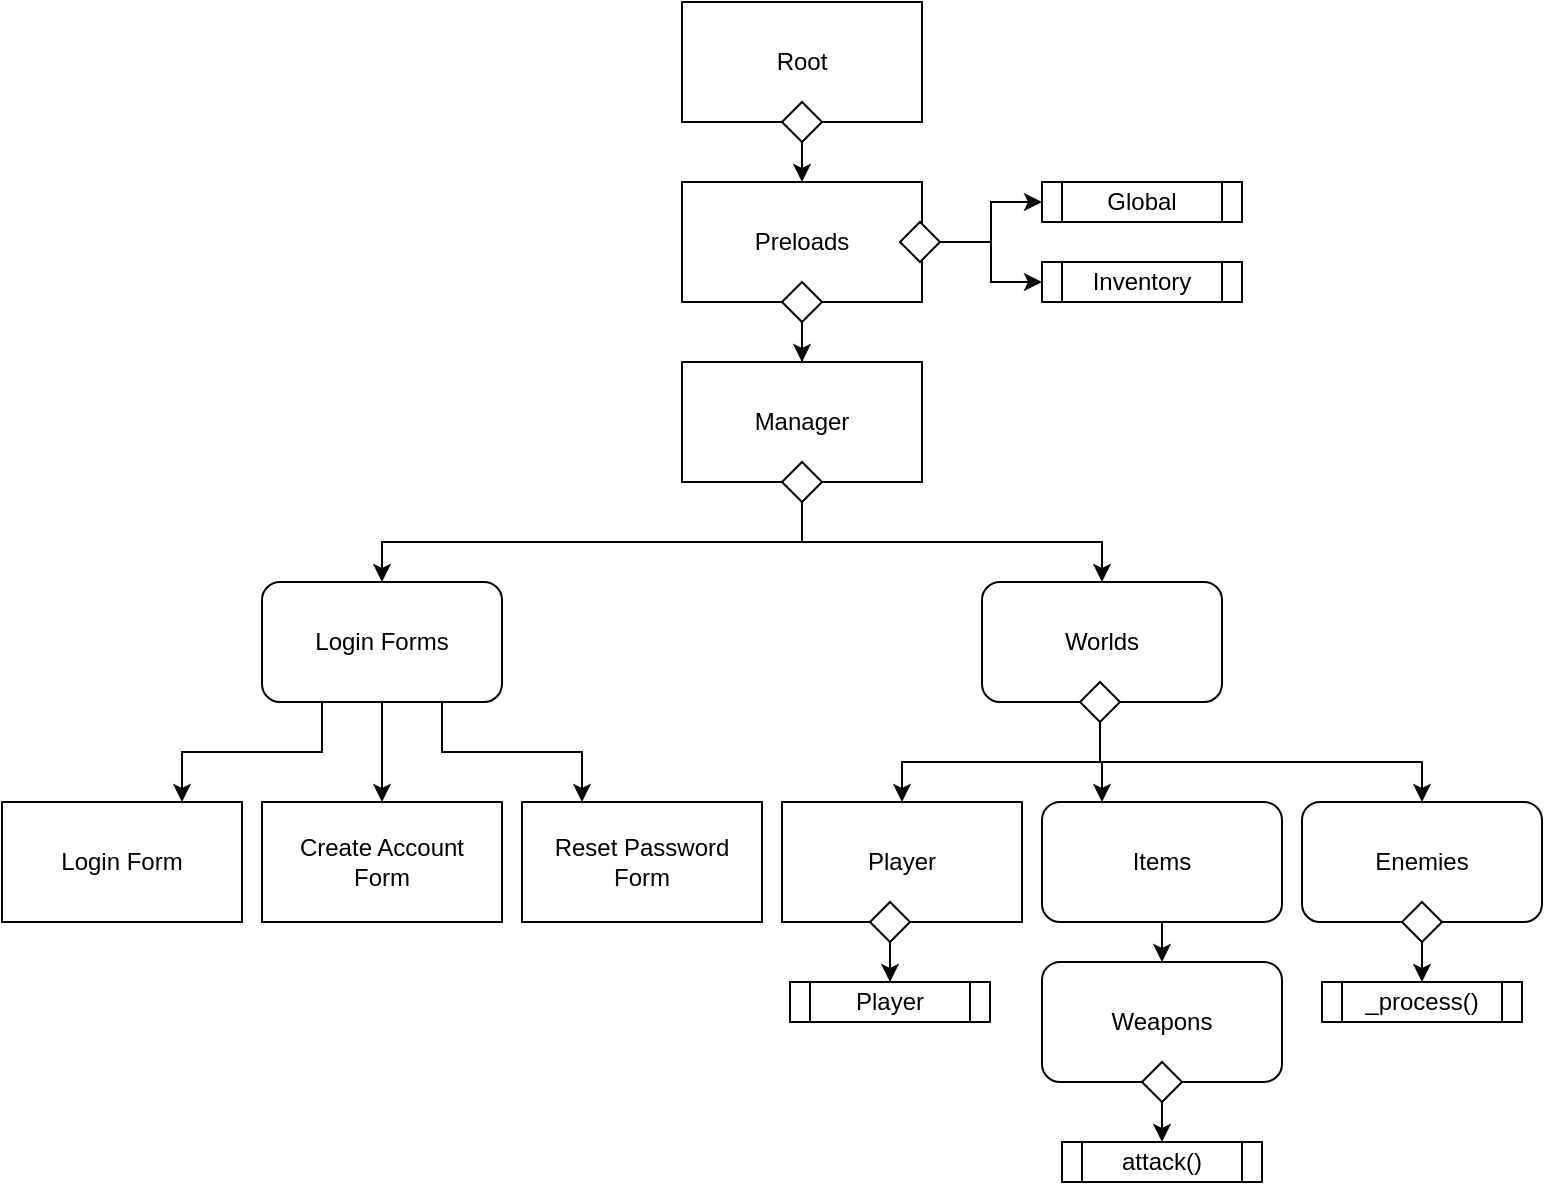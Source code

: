 <mxfile version="26.0.1">
  <diagram name="Page-1" id="V2BiXUg4ptN1ZNNVxWzB">
    <mxGraphModel dx="2261" dy="754" grid="1" gridSize="10" guides="1" tooltips="1" connect="1" arrows="1" fold="1" page="1" pageScale="1" pageWidth="827" pageHeight="1169" math="0" shadow="0">
      <root>
        <mxCell id="0" />
        <mxCell id="1" parent="0" />
        <mxCell id="4hNE5wpbfr4ElaiZk2uJ-1" value="Root" style="rounded=0;whiteSpace=wrap;html=1;" vertex="1" parent="1">
          <mxGeometry x="320" y="80" width="120" height="60" as="geometry" />
        </mxCell>
        <mxCell id="4hNE5wpbfr4ElaiZk2uJ-5" style="edgeStyle=orthogonalEdgeStyle;rounded=0;orthogonalLoop=1;jettySize=auto;html=1;exitX=0.5;exitY=1;exitDx=0;exitDy=0;entryX=0.5;entryY=0;entryDx=0;entryDy=0;fontFamily=Helvetica;fontSize=12;fontColor=default;" edge="1" parent="1" source="4hNE5wpbfr4ElaiZk2uJ-3" target="4hNE5wpbfr4ElaiZk2uJ-4">
          <mxGeometry relative="1" as="geometry" />
        </mxCell>
        <mxCell id="4hNE5wpbfr4ElaiZk2uJ-3" value="" style="rhombus;whiteSpace=wrap;html=1;rounded=0;strokeColor=default;align=center;verticalAlign=middle;fontFamily=Helvetica;fontSize=12;fontColor=default;fillColor=default;" vertex="1" parent="1">
          <mxGeometry x="370" y="130" width="20" height="20" as="geometry" />
        </mxCell>
        <mxCell id="4hNE5wpbfr4ElaiZk2uJ-4" value="Preloads" style="rounded=0;whiteSpace=wrap;html=1;" vertex="1" parent="1">
          <mxGeometry x="320" y="170" width="120" height="60" as="geometry" />
        </mxCell>
        <mxCell id="4hNE5wpbfr4ElaiZk2uJ-8" style="edgeStyle=orthogonalEdgeStyle;rounded=0;orthogonalLoop=1;jettySize=auto;html=1;exitX=1;exitY=0.5;exitDx=0;exitDy=0;entryX=0;entryY=0.5;entryDx=0;entryDy=0;fontFamily=Helvetica;fontSize=12;fontColor=default;" edge="1" parent="1" source="4hNE5wpbfr4ElaiZk2uJ-6" target="4hNE5wpbfr4ElaiZk2uJ-7">
          <mxGeometry relative="1" as="geometry" />
        </mxCell>
        <mxCell id="4hNE5wpbfr4ElaiZk2uJ-10" style="edgeStyle=orthogonalEdgeStyle;rounded=0;orthogonalLoop=1;jettySize=auto;html=1;exitX=1;exitY=0.5;exitDx=0;exitDy=0;entryX=0;entryY=0.5;entryDx=0;entryDy=0;fontFamily=Helvetica;fontSize=12;fontColor=default;" edge="1" parent="1" source="4hNE5wpbfr4ElaiZk2uJ-6" target="4hNE5wpbfr4ElaiZk2uJ-9">
          <mxGeometry relative="1" as="geometry" />
        </mxCell>
        <mxCell id="4hNE5wpbfr4ElaiZk2uJ-6" value="" style="rhombus;whiteSpace=wrap;html=1;rounded=0;strokeColor=default;align=center;verticalAlign=middle;fontFamily=Helvetica;fontSize=12;fontColor=default;fillColor=default;" vertex="1" parent="1">
          <mxGeometry x="429" y="190" width="20" height="20" as="geometry" />
        </mxCell>
        <mxCell id="4hNE5wpbfr4ElaiZk2uJ-7" value="Global" style="shape=process;whiteSpace=wrap;html=1;backgroundOutline=1;rounded=0;strokeColor=default;align=center;verticalAlign=middle;fontFamily=Helvetica;fontSize=12;fontColor=default;fillColor=default;" vertex="1" parent="1">
          <mxGeometry x="500" y="170" width="100" height="20" as="geometry" />
        </mxCell>
        <mxCell id="4hNE5wpbfr4ElaiZk2uJ-9" value="Inventory" style="shape=process;whiteSpace=wrap;html=1;backgroundOutline=1;rounded=0;strokeColor=default;align=center;verticalAlign=middle;fontFamily=Helvetica;fontSize=12;fontColor=default;fillColor=default;" vertex="1" parent="1">
          <mxGeometry x="500" y="210" width="100" height="20" as="geometry" />
        </mxCell>
        <mxCell id="4hNE5wpbfr4ElaiZk2uJ-11" value="Manager" style="rounded=0;whiteSpace=wrap;html=1;strokeColor=default;align=center;verticalAlign=middle;fontFamily=Helvetica;fontSize=12;fontColor=default;fillColor=default;" vertex="1" parent="1">
          <mxGeometry x="320" y="260" width="120" height="60" as="geometry" />
        </mxCell>
        <mxCell id="4hNE5wpbfr4ElaiZk2uJ-13" style="edgeStyle=orthogonalEdgeStyle;rounded=0;orthogonalLoop=1;jettySize=auto;html=1;exitX=0.5;exitY=1;exitDx=0;exitDy=0;fontFamily=Helvetica;fontSize=12;fontColor=default;" edge="1" parent="1" source="4hNE5wpbfr4ElaiZk2uJ-12" target="4hNE5wpbfr4ElaiZk2uJ-11">
          <mxGeometry relative="1" as="geometry" />
        </mxCell>
        <mxCell id="4hNE5wpbfr4ElaiZk2uJ-12" value="" style="rhombus;whiteSpace=wrap;html=1;rounded=0;strokeColor=default;align=center;verticalAlign=middle;fontFamily=Helvetica;fontSize=12;fontColor=default;fillColor=default;" vertex="1" parent="1">
          <mxGeometry x="370" y="220" width="20" height="20" as="geometry" />
        </mxCell>
        <mxCell id="4hNE5wpbfr4ElaiZk2uJ-17" style="edgeStyle=orthogonalEdgeStyle;rounded=0;orthogonalLoop=1;jettySize=auto;html=1;exitX=0.5;exitY=1;exitDx=0;exitDy=0;entryX=0.5;entryY=0;entryDx=0;entryDy=0;fontFamily=Helvetica;fontSize=12;fontColor=default;" edge="1" parent="1" source="4hNE5wpbfr4ElaiZk2uJ-14" target="4hNE5wpbfr4ElaiZk2uJ-16">
          <mxGeometry relative="1" as="geometry" />
        </mxCell>
        <mxCell id="4hNE5wpbfr4ElaiZk2uJ-29" style="edgeStyle=orthogonalEdgeStyle;rounded=0;orthogonalLoop=1;jettySize=auto;html=1;exitX=0.5;exitY=1;exitDx=0;exitDy=0;entryX=0.5;entryY=0;entryDx=0;entryDy=0;fontFamily=Helvetica;fontSize=12;fontColor=default;" edge="1" parent="1" source="4hNE5wpbfr4ElaiZk2uJ-14" target="4hNE5wpbfr4ElaiZk2uJ-28">
          <mxGeometry relative="1" as="geometry" />
        </mxCell>
        <mxCell id="4hNE5wpbfr4ElaiZk2uJ-14" value="" style="rhombus;whiteSpace=wrap;html=1;rounded=0;strokeColor=default;align=center;verticalAlign=middle;fontFamily=Helvetica;fontSize=12;fontColor=default;fillColor=default;" vertex="1" parent="1">
          <mxGeometry x="370" y="310" width="20" height="20" as="geometry" />
        </mxCell>
        <mxCell id="4hNE5wpbfr4ElaiZk2uJ-22" style="edgeStyle=orthogonalEdgeStyle;rounded=0;orthogonalLoop=1;jettySize=auto;html=1;exitX=0.5;exitY=1;exitDx=0;exitDy=0;entryX=0.5;entryY=0;entryDx=0;entryDy=0;fontFamily=Helvetica;fontSize=12;fontColor=default;" edge="1" parent="1" source="4hNE5wpbfr4ElaiZk2uJ-16" target="4hNE5wpbfr4ElaiZk2uJ-19">
          <mxGeometry relative="1" as="geometry" />
        </mxCell>
        <mxCell id="4hNE5wpbfr4ElaiZk2uJ-26" style="edgeStyle=orthogonalEdgeStyle;rounded=0;orthogonalLoop=1;jettySize=auto;html=1;exitX=0.75;exitY=1;exitDx=0;exitDy=0;entryX=0.25;entryY=0;entryDx=0;entryDy=0;fontFamily=Helvetica;fontSize=12;fontColor=default;" edge="1" parent="1" source="4hNE5wpbfr4ElaiZk2uJ-16" target="4hNE5wpbfr4ElaiZk2uJ-20">
          <mxGeometry relative="1" as="geometry" />
        </mxCell>
        <mxCell id="4hNE5wpbfr4ElaiZk2uJ-27" style="edgeStyle=orthogonalEdgeStyle;rounded=0;orthogonalLoop=1;jettySize=auto;html=1;exitX=0.25;exitY=1;exitDx=0;exitDy=0;entryX=0.75;entryY=0;entryDx=0;entryDy=0;fontFamily=Helvetica;fontSize=12;fontColor=default;" edge="1" parent="1" source="4hNE5wpbfr4ElaiZk2uJ-16" target="4hNE5wpbfr4ElaiZk2uJ-18">
          <mxGeometry relative="1" as="geometry" />
        </mxCell>
        <mxCell id="4hNE5wpbfr4ElaiZk2uJ-16" value="Login Forms" style="rounded=1;whiteSpace=wrap;html=1;strokeColor=default;align=center;verticalAlign=middle;fontFamily=Helvetica;fontSize=12;fontColor=default;fillColor=default;" vertex="1" parent="1">
          <mxGeometry x="110" y="370" width="120" height="60" as="geometry" />
        </mxCell>
        <mxCell id="4hNE5wpbfr4ElaiZk2uJ-18" value="Login Form" style="rounded=0;whiteSpace=wrap;html=1;strokeColor=default;align=center;verticalAlign=middle;fontFamily=Helvetica;fontSize=12;fontColor=default;fillColor=default;" vertex="1" parent="1">
          <mxGeometry x="-20" y="480" width="120" height="60" as="geometry" />
        </mxCell>
        <mxCell id="4hNE5wpbfr4ElaiZk2uJ-19" value="&lt;div&gt;Create Account&lt;/div&gt;&lt;div&gt;Form&lt;br&gt;&lt;/div&gt;" style="rounded=0;whiteSpace=wrap;html=1;strokeColor=default;align=center;verticalAlign=middle;fontFamily=Helvetica;fontSize=12;fontColor=default;fillColor=default;" vertex="1" parent="1">
          <mxGeometry x="110" y="480" width="120" height="60" as="geometry" />
        </mxCell>
        <mxCell id="4hNE5wpbfr4ElaiZk2uJ-20" value="Reset Password&lt;br&gt;Form" style="rounded=0;whiteSpace=wrap;html=1;strokeColor=default;align=center;verticalAlign=middle;fontFamily=Helvetica;fontSize=12;fontColor=default;fillColor=default;" vertex="1" parent="1">
          <mxGeometry x="240" y="480" width="120" height="60" as="geometry" />
        </mxCell>
        <mxCell id="4hNE5wpbfr4ElaiZk2uJ-28" value="Worlds" style="rounded=1;whiteSpace=wrap;html=1;strokeColor=default;align=center;verticalAlign=middle;fontFamily=Helvetica;fontSize=12;fontColor=default;fillColor=default;" vertex="1" parent="1">
          <mxGeometry x="470" y="370" width="120" height="60" as="geometry" />
        </mxCell>
        <mxCell id="4hNE5wpbfr4ElaiZk2uJ-34" style="edgeStyle=orthogonalEdgeStyle;rounded=0;orthogonalLoop=1;jettySize=auto;html=1;exitX=0.5;exitY=1;exitDx=0;exitDy=0;entryX=0.5;entryY=0;entryDx=0;entryDy=0;fontFamily=Helvetica;fontSize=12;fontColor=default;" edge="1" parent="1" source="4hNE5wpbfr4ElaiZk2uJ-31" target="4hNE5wpbfr4ElaiZk2uJ-32">
          <mxGeometry relative="1" as="geometry" />
        </mxCell>
        <mxCell id="4hNE5wpbfr4ElaiZk2uJ-37" style="edgeStyle=orthogonalEdgeStyle;rounded=0;orthogonalLoop=1;jettySize=auto;html=1;exitX=0.5;exitY=1;exitDx=0;exitDy=0;entryX=0.5;entryY=0;entryDx=0;entryDy=0;fontFamily=Helvetica;fontSize=12;fontColor=default;" edge="1" parent="1" source="4hNE5wpbfr4ElaiZk2uJ-31" target="4hNE5wpbfr4ElaiZk2uJ-36">
          <mxGeometry relative="1" as="geometry" />
        </mxCell>
        <mxCell id="4hNE5wpbfr4ElaiZk2uJ-40" style="edgeStyle=orthogonalEdgeStyle;rounded=0;orthogonalLoop=1;jettySize=auto;html=1;exitX=0.5;exitY=1;exitDx=0;exitDy=0;entryX=0.25;entryY=0;entryDx=0;entryDy=0;fontFamily=Helvetica;fontSize=12;fontColor=default;" edge="1" parent="1" source="4hNE5wpbfr4ElaiZk2uJ-31" target="4hNE5wpbfr4ElaiZk2uJ-39">
          <mxGeometry relative="1" as="geometry" />
        </mxCell>
        <mxCell id="4hNE5wpbfr4ElaiZk2uJ-31" value="" style="rhombus;whiteSpace=wrap;html=1;rounded=0;strokeColor=default;align=center;verticalAlign=middle;fontFamily=Helvetica;fontSize=12;fontColor=default;fillColor=default;" vertex="1" parent="1">
          <mxGeometry x="519" y="420" width="20" height="20" as="geometry" />
        </mxCell>
        <mxCell id="4hNE5wpbfr4ElaiZk2uJ-32" value="Player" style="rounded=0;whiteSpace=wrap;html=1;strokeColor=default;align=center;verticalAlign=middle;fontFamily=Helvetica;fontSize=12;fontColor=default;fillColor=default;" vertex="1" parent="1">
          <mxGeometry x="370" y="480" width="120" height="60" as="geometry" />
        </mxCell>
        <mxCell id="4hNE5wpbfr4ElaiZk2uJ-33" value="Player" style="shape=process;whiteSpace=wrap;html=1;backgroundOutline=1;rounded=0;strokeColor=default;align=center;verticalAlign=middle;fontFamily=Helvetica;fontSize=12;fontColor=default;fillColor=default;" vertex="1" parent="1">
          <mxGeometry x="374" y="570" width="100" height="20" as="geometry" />
        </mxCell>
        <mxCell id="4hNE5wpbfr4ElaiZk2uJ-36" value="Enemies" style="rounded=1;whiteSpace=wrap;html=1;strokeColor=default;align=center;verticalAlign=middle;fontFamily=Helvetica;fontSize=12;fontColor=default;fillColor=default;" vertex="1" parent="1">
          <mxGeometry x="630" y="480" width="120" height="60" as="geometry" />
        </mxCell>
        <mxCell id="4hNE5wpbfr4ElaiZk2uJ-43" style="edgeStyle=orthogonalEdgeStyle;rounded=0;orthogonalLoop=1;jettySize=auto;html=1;exitX=0.5;exitY=1;exitDx=0;exitDy=0;entryX=0.5;entryY=0;entryDx=0;entryDy=0;fontFamily=Helvetica;fontSize=12;fontColor=default;" edge="1" parent="1" source="4hNE5wpbfr4ElaiZk2uJ-39" target="4hNE5wpbfr4ElaiZk2uJ-42">
          <mxGeometry relative="1" as="geometry" />
        </mxCell>
        <mxCell id="4hNE5wpbfr4ElaiZk2uJ-39" value="Items" style="rounded=1;whiteSpace=wrap;html=1;strokeColor=default;align=center;verticalAlign=middle;fontFamily=Helvetica;fontSize=12;fontColor=default;fillColor=default;" vertex="1" parent="1">
          <mxGeometry x="500" y="480" width="120" height="60" as="geometry" />
        </mxCell>
        <mxCell id="4hNE5wpbfr4ElaiZk2uJ-42" value="Weapons" style="rounded=1;whiteSpace=wrap;html=1;strokeColor=default;align=center;verticalAlign=middle;fontFamily=Helvetica;fontSize=12;fontColor=default;fillColor=default;" vertex="1" parent="1">
          <mxGeometry x="500" y="560" width="120" height="60" as="geometry" />
        </mxCell>
        <mxCell id="4hNE5wpbfr4ElaiZk2uJ-45" value="attack()" style="shape=process;whiteSpace=wrap;html=1;backgroundOutline=1;rounded=0;strokeColor=default;align=center;verticalAlign=middle;fontFamily=Helvetica;fontSize=12;fontColor=default;fillColor=default;" vertex="1" parent="1">
          <mxGeometry x="510" y="650" width="100" height="20" as="geometry" />
        </mxCell>
        <mxCell id="4hNE5wpbfr4ElaiZk2uJ-48" style="edgeStyle=orthogonalEdgeStyle;rounded=0;orthogonalLoop=1;jettySize=auto;html=1;exitX=0.5;exitY=1;exitDx=0;exitDy=0;fontFamily=Helvetica;fontSize=12;fontColor=default;" edge="1" parent="1" source="4hNE5wpbfr4ElaiZk2uJ-47" target="4hNE5wpbfr4ElaiZk2uJ-33">
          <mxGeometry relative="1" as="geometry" />
        </mxCell>
        <mxCell id="4hNE5wpbfr4ElaiZk2uJ-47" value="" style="rhombus;whiteSpace=wrap;html=1;rounded=0;strokeColor=default;align=center;verticalAlign=middle;fontFamily=Helvetica;fontSize=12;fontColor=default;fillColor=default;" vertex="1" parent="1">
          <mxGeometry x="414" y="530" width="20" height="20" as="geometry" />
        </mxCell>
        <mxCell id="4hNE5wpbfr4ElaiZk2uJ-50" style="edgeStyle=orthogonalEdgeStyle;rounded=0;orthogonalLoop=1;jettySize=auto;html=1;exitX=0.5;exitY=1;exitDx=0;exitDy=0;entryX=0.5;entryY=0;entryDx=0;entryDy=0;fontFamily=Helvetica;fontSize=12;fontColor=default;" edge="1" parent="1" source="4hNE5wpbfr4ElaiZk2uJ-49" target="4hNE5wpbfr4ElaiZk2uJ-45">
          <mxGeometry relative="1" as="geometry" />
        </mxCell>
        <mxCell id="4hNE5wpbfr4ElaiZk2uJ-49" value="" style="rhombus;whiteSpace=wrap;html=1;rounded=0;strokeColor=default;align=center;verticalAlign=middle;fontFamily=Helvetica;fontSize=12;fontColor=default;fillColor=default;" vertex="1" parent="1">
          <mxGeometry x="550" y="610" width="20" height="20" as="geometry" />
        </mxCell>
        <mxCell id="4hNE5wpbfr4ElaiZk2uJ-51" value="_process()" style="shape=process;whiteSpace=wrap;html=1;backgroundOutline=1;rounded=0;strokeColor=default;align=center;verticalAlign=middle;fontFamily=Helvetica;fontSize=12;fontColor=default;fillColor=default;" vertex="1" parent="1">
          <mxGeometry x="640" y="570" width="100" height="20" as="geometry" />
        </mxCell>
        <mxCell id="4hNE5wpbfr4ElaiZk2uJ-53" style="edgeStyle=orthogonalEdgeStyle;rounded=0;orthogonalLoop=1;jettySize=auto;html=1;exitX=0.5;exitY=1;exitDx=0;exitDy=0;entryX=0.5;entryY=0;entryDx=0;entryDy=0;fontFamily=Helvetica;fontSize=12;fontColor=default;" edge="1" parent="1" source="4hNE5wpbfr4ElaiZk2uJ-52" target="4hNE5wpbfr4ElaiZk2uJ-51">
          <mxGeometry relative="1" as="geometry" />
        </mxCell>
        <mxCell id="4hNE5wpbfr4ElaiZk2uJ-52" value="" style="rhombus;whiteSpace=wrap;html=1;rounded=0;strokeColor=default;align=center;verticalAlign=middle;fontFamily=Helvetica;fontSize=12;fontColor=default;fillColor=default;" vertex="1" parent="1">
          <mxGeometry x="680" y="530" width="20" height="20" as="geometry" />
        </mxCell>
      </root>
    </mxGraphModel>
  </diagram>
</mxfile>
